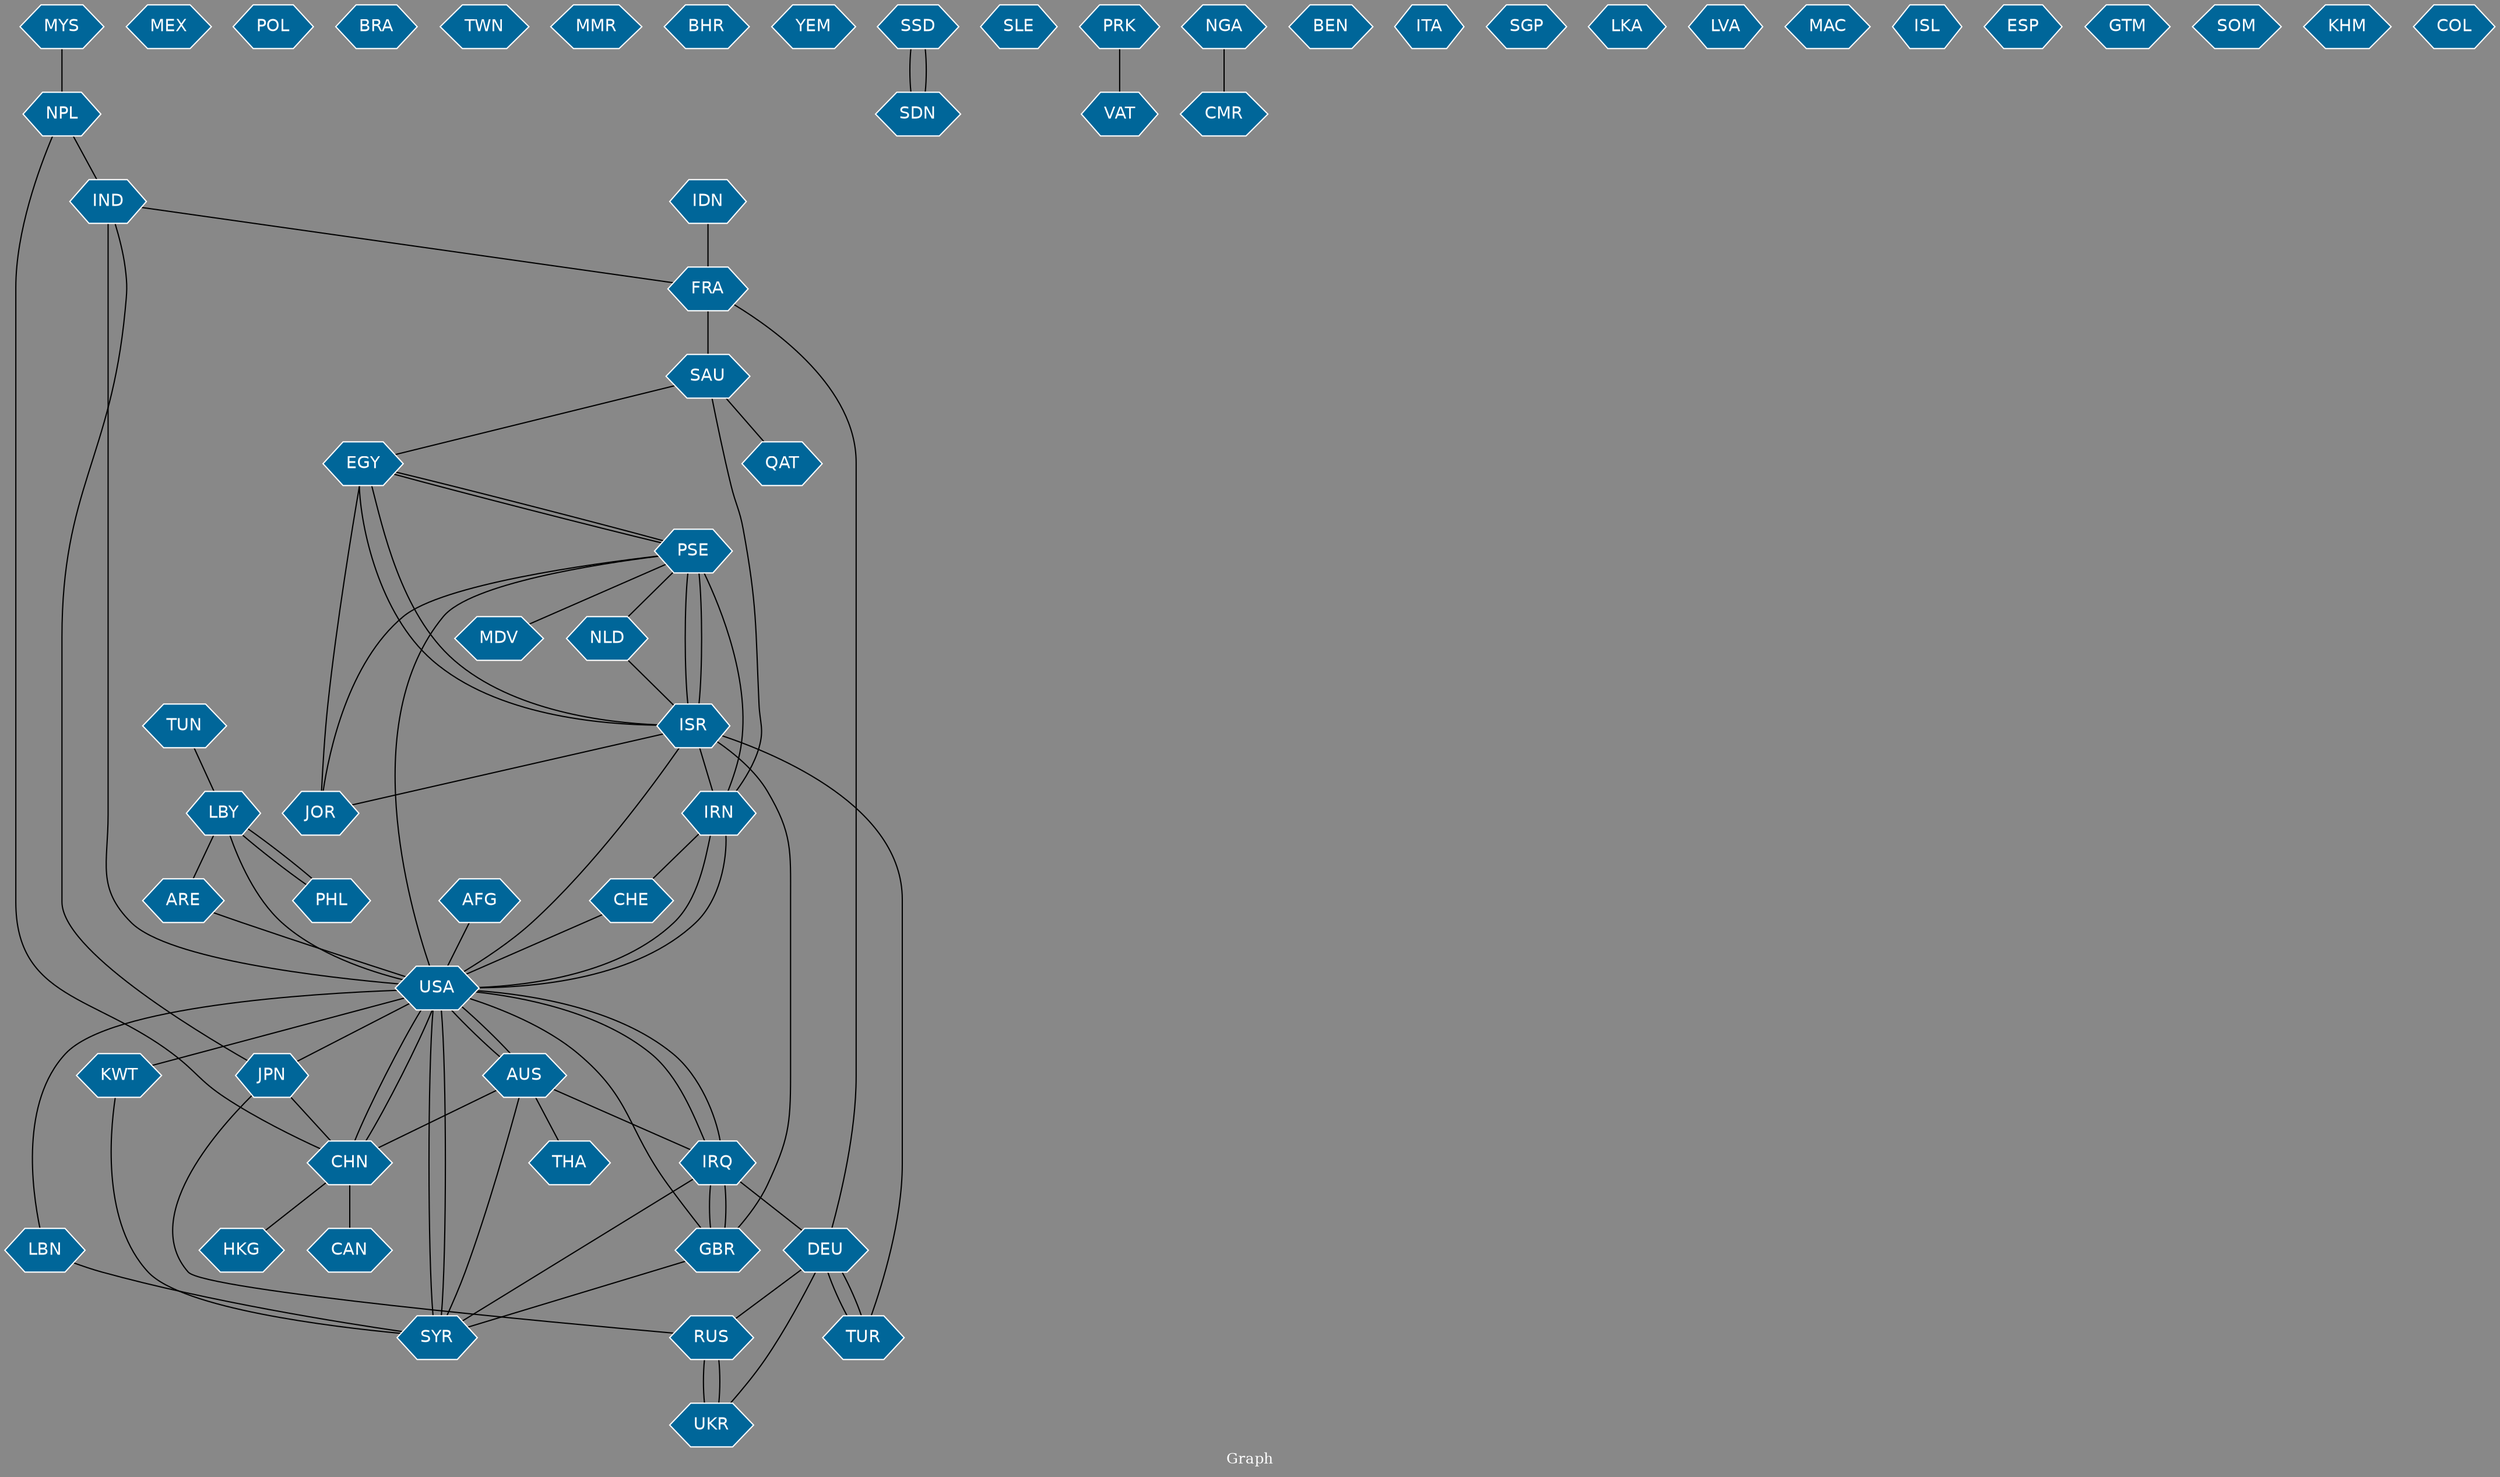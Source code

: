 // Countries together in item graph
graph {
	graph [bgcolor="#888888" fontcolor=white fontsize=12 label="Graph" outputorder=edgesfirst overlap=prism]
	node [color=white fillcolor="#006699" fontcolor=white fontname=Helvetica shape=hexagon style=filled]
	edge [arrowhead=open color=black fontcolor=white fontname=Courier fontsize=12]
		IND [label=IND]
		SYR [label=SYR]
		USA [label=USA]
		FRA [label=FRA]
		LBY [label=LBY]
		PSE [label=PSE]
		ISR [label=ISR]
		THA [label=THA]
		SAU [label=SAU]
		MEX [label=MEX]
		IRQ [label=IRQ]
		GBR [label=GBR]
		UKR [label=UKR]
		RUS [label=RUS]
		JPN [label=JPN]
		CHN [label=CHN]
		TUR [label=TUR]
		DEU [label=DEU]
		EGY [label=EGY]
		AFG [label=AFG]
		IRN [label=IRN]
		NPL [label=NPL]
		PHL [label=PHL]
		POL [label=POL]
		BRA [label=BRA]
		TUN [label=TUN]
		TWN [label=TWN]
		ARE [label=ARE]
		JOR [label=JOR]
		LBN [label=LBN]
		IDN [label=IDN]
		MMR [label=MMR]
		BHR [label=BHR]
		YEM [label=YEM]
		SSD [label=SSD]
		SDN [label=SDN]
		SLE [label=SLE]
		AUS [label=AUS]
		PRK [label=PRK]
		VAT [label=VAT]
		NGA [label=NGA]
		BEN [label=BEN]
		ITA [label=ITA]
		CAN [label=CAN]
		SGP [label=SGP]
		HKG [label=HKG]
		MYS [label=MYS]
		MDV [label=MDV]
		LKA [label=LKA]
		CMR [label=CMR]
		LVA [label=LVA]
		MAC [label=MAC]
		ISL [label=ISL]
		ESP [label=ESP]
		GTM [label=GTM]
		NLD [label=NLD]
		SOM [label=SOM]
		KHM [label=KHM]
		KWT [label=KWT]
		COL [label=COL]
		CHE [label=CHE]
		QAT [label=QAT]
			USA -- LBN [weight=1]
			NPL -- IND [weight=1]
			USA -- AUS [weight=1]
			SYR -- USA [weight=3]
			UKR -- DEU [weight=2]
			IRQ -- GBR [weight=1]
			ISR -- PSE [weight=6]
			ISR -- JOR [weight=1]
			UKR -- RUS [weight=10]
			IRN -- USA [weight=2]
			LBY -- ARE [weight=1]
			USA -- ISR [weight=1]
			CHN -- USA [weight=5]
			AUS -- USA [weight=1]
			IRN -- CHE [weight=1]
			LBY -- PHL [weight=1]
			EGY -- JOR [weight=1]
			EGY -- PSE [weight=1]
			DEU -- FRA [weight=1]
			AUS -- THA [weight=1]
			IRQ -- USA [weight=2]
			TUR -- ISR [weight=1]
			PSE -- MDV [weight=1]
			EGY -- ISR [weight=1]
			TUR -- DEU [weight=2]
			SAU -- QAT [weight=1]
			AUS -- SYR [weight=1]
			NLD -- ISR [weight=1]
			GBR -- ISR [weight=1]
			TUN -- LBY [weight=2]
			CHN -- CAN [weight=1]
			DEU -- RUS [weight=2]
			KWT -- SYR [weight=1]
			USA -- SYR [weight=1]
			DEU -- TUR [weight=2]
			NGA -- CMR [weight=1]
			AFG -- USA [weight=2]
			USA -- IND [weight=2]
			USA -- IRQ [weight=4]
			SAU -- EGY [weight=1]
			USA -- JPN [weight=1]
			AUS -- IRQ [weight=1]
			PSE -- EGY [weight=1]
			IRQ -- DEU [weight=1]
			CHE -- USA [weight=1]
			ISR -- IRN [weight=2]
			FRA -- SAU [weight=1]
			NPL -- CHN [weight=1]
			IDN -- FRA [weight=1]
			LBN -- SYR [weight=2]
			RUS -- UKR [weight=6]
			IRQ -- SYR [weight=1]
			PSE -- ISR [weight=8]
			LBY -- USA [weight=1]
			JPN -- RUS [weight=1]
			USA -- PSE [weight=1]
			SDN -- SSD [weight=1]
			USA -- CHN [weight=1]
			PSE -- IRN [weight=1]
			JPN -- CHN [weight=1]
			PRK -- VAT [weight=1]
			ISR -- EGY [weight=2]
			PHL -- LBY [weight=2]
			PSE -- NLD [weight=1]
			JPN -- IND [weight=1]
			USA -- KWT [weight=1]
			SAU -- IRN [weight=1]
			SSD -- SDN [weight=1]
			USA -- GBR [weight=1]
			GBR -- IRQ [weight=1]
			IND -- FRA [weight=1]
			USA -- IRN [weight=2]
			JOR -- PSE [weight=1]
			ARE -- USA [weight=1]
			MYS -- NPL [weight=1]
			GBR -- SYR [weight=1]
			CHN -- HKG [weight=1]
			AUS -- CHN [weight=1]
}
